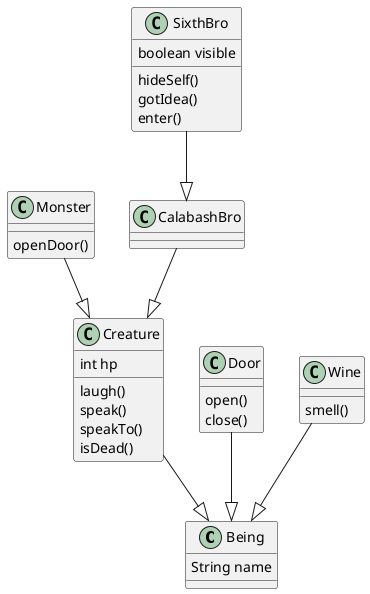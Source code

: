 @startuml

class Being {
    String name
}

class Creature {
    int hp
    laugh()
    speak()
    speakTo()
    isDead()
}

class Monster {
    openDoor()
}

class CalabashBro {

}

class SixthBro {
    boolean visible
    hideSelf()
    gotIdea()
    enter()
}

class Door {
    open()
    close()
}

class Wine {
    smell()
}

Creature --|> Being

Monster --|> Creature

CalabashBro --|> Creature

SixthBro --|> CalabashBro

Door --|> Being

Wine --|> Being

@enduml